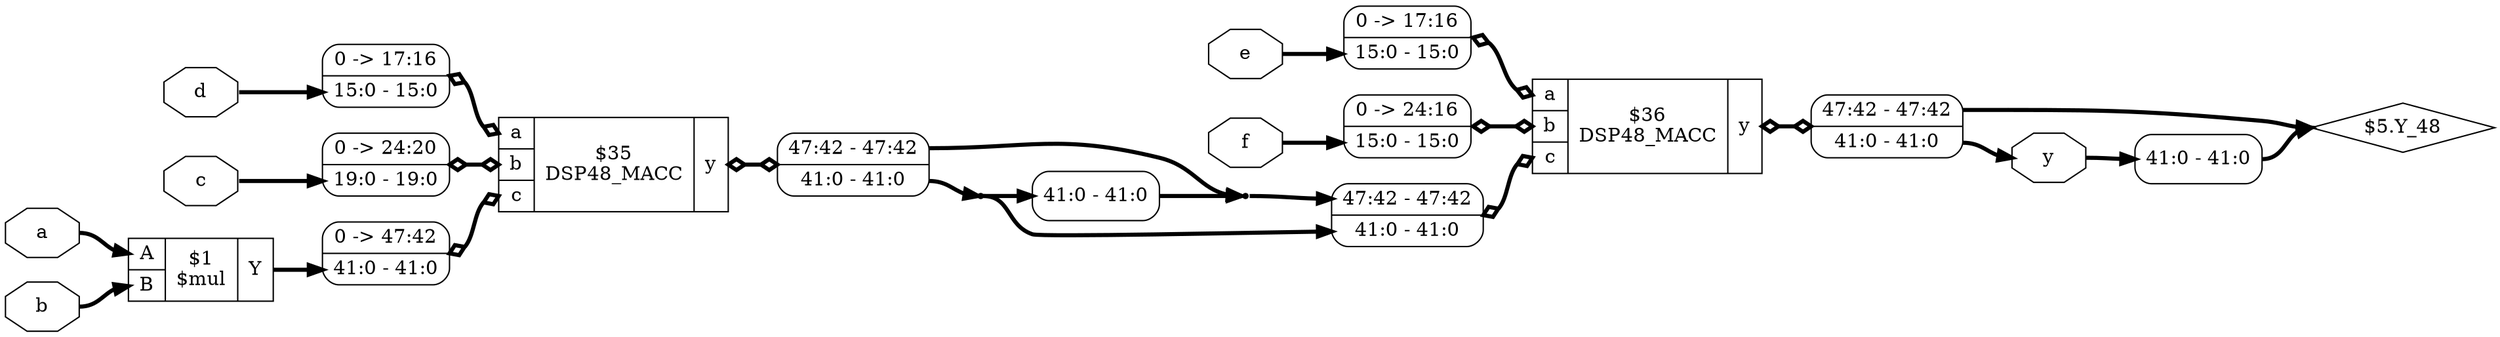 digraph "test1" {
rankdir="LR";
remincross=true;
n5 [ shape=octagon, label="a", color="black", fontcolor="black"];
n6 [ shape=octagon, label="b", color="black", fontcolor="black"];
n7 [ shape=octagon, label="c", color="black", fontcolor="black"];
n8 [ shape=octagon, label="d", color="black", fontcolor="black"];
n9 [ shape=octagon, label="e", color="black", fontcolor="black"];
n10 [ shape=octagon, label="f", color="black", fontcolor="black"];
n11 [ shape=octagon, label="y", color="black", fontcolor="black"];
c12 [ shape=record, label="{{<p5> a|<p6> b|<p7> c}|$35\nDSP48_MACC|{<p11> y}}",  ];
x0 [ shape=record, style=rounded, label="0 -&gt; 17:16 |<s0> 15:0 - 15:0 ", color="black", fontcolor="black" ];
x0:e -> c12:p5:w [arrowhead=odiamond, arrowtail=odiamond, dir=both, color="black", fontcolor="black", style="setlinewidth(3)", label=""];
x1 [ shape=record, style=rounded, label="0 -&gt; 24:20 |<s0> 19:0 - 19:0 ", color="black", fontcolor="black" ];
x1:e -> c12:p6:w [arrowhead=odiamond, arrowtail=odiamond, dir=both, color="black", fontcolor="black", style="setlinewidth(3)", label=""];
x2 [ shape=record, style=rounded, label="0 -&gt; 47:42 |<s0> 41:0 - 41:0 ", color="black", fontcolor="black" ];
x2:e -> c12:p7:w [arrowhead=odiamond, arrowtail=odiamond, dir=both, color="black", fontcolor="black", style="setlinewidth(3)", label=""];
x3 [ shape=record, style=rounded, label="<s1> 47:42 - 47:42 |<s0> 41:0 - 41:0 ", color="black", fontcolor="black" ];
c12:p11:e -> x3:w [arrowhead=odiamond, arrowtail=odiamond, dir=both, color="black", fontcolor="black", style="setlinewidth(3)", label=""];
c13 [ shape=record, label="{{<p5> a|<p6> b|<p7> c}|$36\nDSP48_MACC|{<p11> y}}",  ];
x4 [ shape=record, style=rounded, label="0 -&gt; 17:16 |<s0> 15:0 - 15:0 ", color="black", fontcolor="black" ];
x4:e -> c13:p5:w [arrowhead=odiamond, arrowtail=odiamond, dir=both, color="black", fontcolor="black", style="setlinewidth(3)", label=""];
x5 [ shape=record, style=rounded, label="0 -&gt; 24:16 |<s0> 15:0 - 15:0 ", color="black", fontcolor="black" ];
x5:e -> c13:p6:w [arrowhead=odiamond, arrowtail=odiamond, dir=both, color="black", fontcolor="black", style="setlinewidth(3)", label=""];
x6 [ shape=record, style=rounded, label="<s1> 47:42 - 47:42 |<s0> 41:0 - 41:0 ", color="black", fontcolor="black" ];
x6:e -> c13:p7:w [arrowhead=odiamond, arrowtail=odiamond, dir=both, color="black", fontcolor="black", style="setlinewidth(3)", label=""];
x7 [ shape=record, style=rounded, label="<s1> 47:42 - 47:42 |<s0> 41:0 - 41:0 ", color="black", fontcolor="black" ];
c13:p11:e -> x7:w [arrowhead=odiamond, arrowtail=odiamond, dir=both, color="black", fontcolor="black", style="setlinewidth(3)", label=""];
c17 [ shape=record, label="{{<p14> A|<p15> B}|$1\n$mul|{<p16> Y}}",  ];
x8 [ shape=record, style=rounded, label="<s0> 41:0 - 41:0 ", color="black", fontcolor="black" ];
x9 [ shape=record, style=rounded, label="<s0> 41:0 - 41:0 ", color="black", fontcolor="black" ];
n1 [ shape=point ];
x3:s0:e -> n1:w [color="black", fontcolor="black", style="setlinewidth(3)", label=""];
n1:e -> x6:s0:w [color="black", fontcolor="black", style="setlinewidth(3)", label=""];
n1:e -> x8:w [color="black", fontcolor="black", style="setlinewidth(3)", label=""];
n10:e -> x5:s0:w [color="black", fontcolor="black", style="setlinewidth(3)", label=""];
x7:s0:e -> n11:w [color="black", fontcolor="black", style="setlinewidth(3)", label=""];
n11:e -> x9:w [color="black", fontcolor="black", style="setlinewidth(3)", label=""];
c17:p16:e -> x2:s0:w [color="black", fontcolor="black", style="setlinewidth(3)", label=""];
n3 [ shape=point ];
x3:s1:e -> n3:w [color="black", fontcolor="black", style="setlinewidth(3)", label=""];
x8:s0:e -> n3:w [color="black", fontcolor="black", style="setlinewidth(3)", label=""];
n3:e -> x6:s1:w [color="black", fontcolor="black", style="setlinewidth(3)", label=""];
n4 [ shape=diamond, label="$5.Y_48" ];
x7:s1:e -> n4:w [color="black", fontcolor="black", style="setlinewidth(3)", label=""];
x9:s0:e -> n4:w [color="black", fontcolor="black", style="setlinewidth(3)", label=""];
n5:e -> c17:p14:w [color="black", fontcolor="black", style="setlinewidth(3)", label=""];
n6:e -> c17:p15:w [color="black", fontcolor="black", style="setlinewidth(3)", label=""];
n7:e -> x1:s0:w [color="black", fontcolor="black", style="setlinewidth(3)", label=""];
n8:e -> x0:s0:w [color="black", fontcolor="black", style="setlinewidth(3)", label=""];
n9:e -> x4:s0:w [color="black", fontcolor="black", style="setlinewidth(3)", label=""];
}
